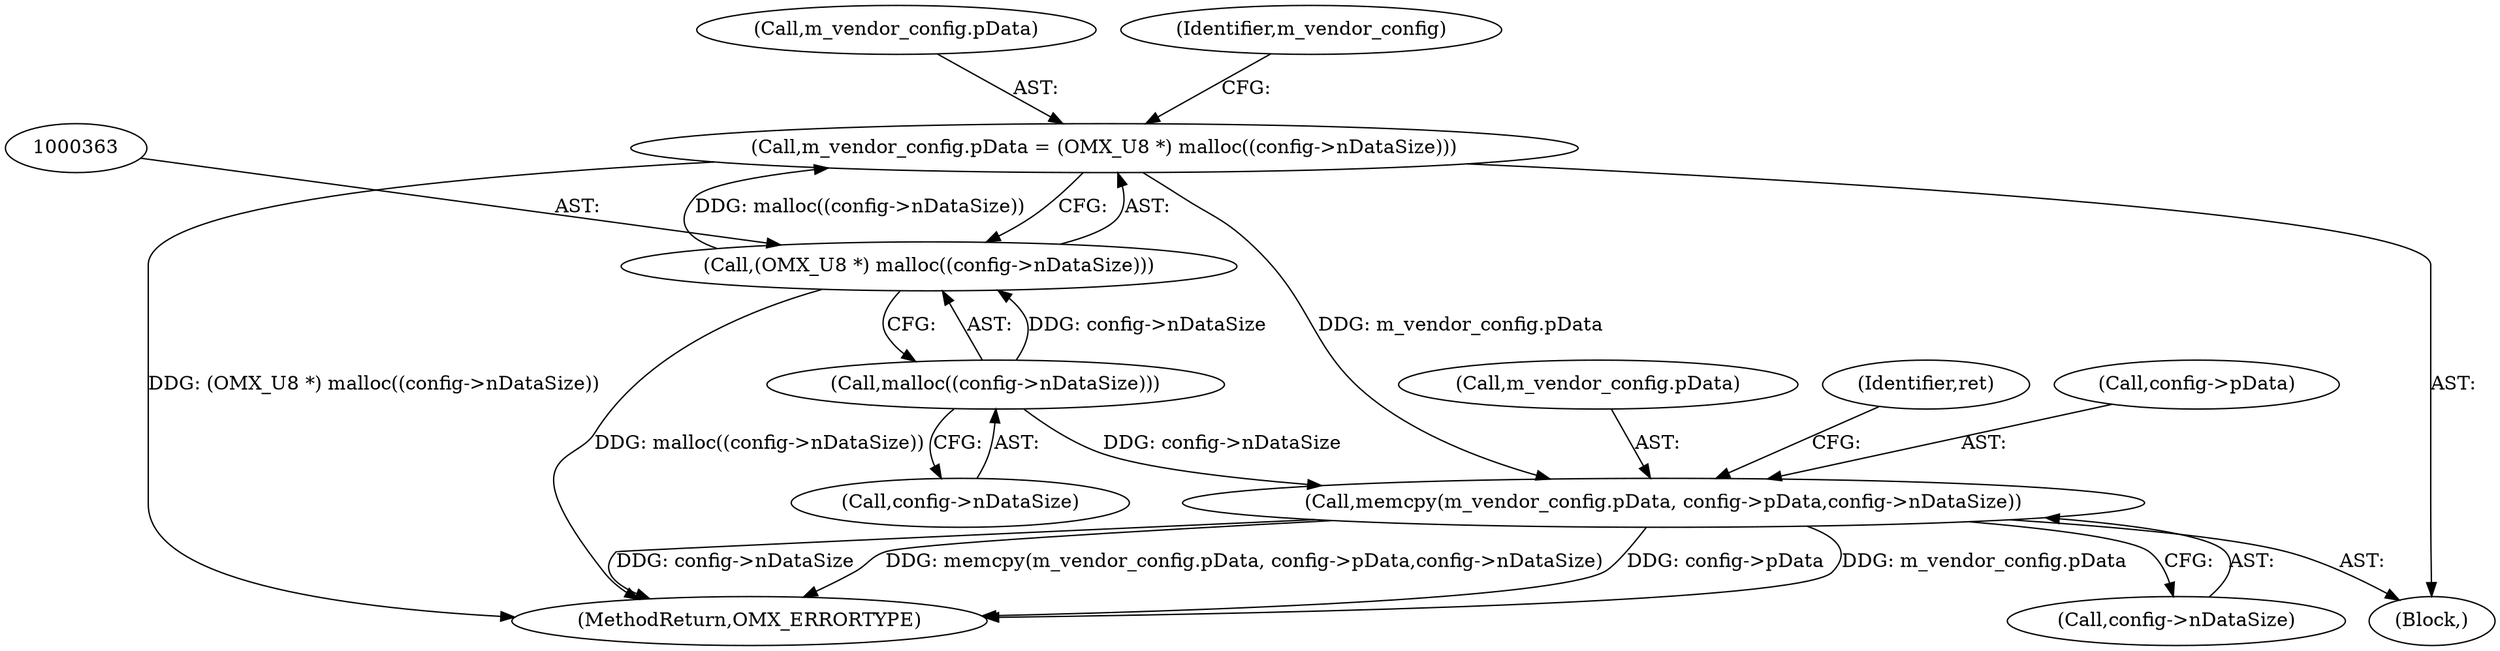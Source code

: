 digraph "0_Android_f22c2a0f0f9e030c240468d9d18b9297f001bcf0@API" {
"1000368" [label="(Call,memcpy(m_vendor_config.pData, config->pData,config->nDataSize))"];
"1000358" [label="(Call,m_vendor_config.pData = (OMX_U8 *) malloc((config->nDataSize)))"];
"1000362" [label="(Call,(OMX_U8 *) malloc((config->nDataSize)))"];
"1000364" [label="(Call,malloc((config->nDataSize)))"];
"1000368" [label="(Call,memcpy(m_vendor_config.pData, config->pData,config->nDataSize))"];
"1000359" [label="(Call,m_vendor_config.pData)"];
"1000370" [label="(Identifier,m_vendor_config)"];
"1000372" [label="(Call,config->pData)"];
"1000365" [label="(Call,config->nDataSize)"];
"1001056" [label="(MethodReturn,OMX_ERRORTYPE)"];
"1000369" [label="(Call,m_vendor_config.pData)"];
"1000362" [label="(Call,(OMX_U8 *) malloc((config->nDataSize)))"];
"1000343" [label="(Block,)"];
"1000375" [label="(Call,config->nDataSize)"];
"1000559" [label="(Identifier,ret)"];
"1000364" [label="(Call,malloc((config->nDataSize)))"];
"1000358" [label="(Call,m_vendor_config.pData = (OMX_U8 *) malloc((config->nDataSize)))"];
"1000368" -> "1000343"  [label="AST: "];
"1000368" -> "1000375"  [label="CFG: "];
"1000369" -> "1000368"  [label="AST: "];
"1000372" -> "1000368"  [label="AST: "];
"1000375" -> "1000368"  [label="AST: "];
"1000559" -> "1000368"  [label="CFG: "];
"1000368" -> "1001056"  [label="DDG: m_vendor_config.pData"];
"1000368" -> "1001056"  [label="DDG: config->nDataSize"];
"1000368" -> "1001056"  [label="DDG: memcpy(m_vendor_config.pData, config->pData,config->nDataSize)"];
"1000368" -> "1001056"  [label="DDG: config->pData"];
"1000358" -> "1000368"  [label="DDG: m_vendor_config.pData"];
"1000364" -> "1000368"  [label="DDG: config->nDataSize"];
"1000358" -> "1000343"  [label="AST: "];
"1000358" -> "1000362"  [label="CFG: "];
"1000359" -> "1000358"  [label="AST: "];
"1000362" -> "1000358"  [label="AST: "];
"1000370" -> "1000358"  [label="CFG: "];
"1000358" -> "1001056"  [label="DDG: (OMX_U8 *) malloc((config->nDataSize))"];
"1000362" -> "1000358"  [label="DDG: malloc((config->nDataSize))"];
"1000362" -> "1000364"  [label="CFG: "];
"1000363" -> "1000362"  [label="AST: "];
"1000364" -> "1000362"  [label="AST: "];
"1000362" -> "1001056"  [label="DDG: malloc((config->nDataSize))"];
"1000364" -> "1000362"  [label="DDG: config->nDataSize"];
"1000364" -> "1000365"  [label="CFG: "];
"1000365" -> "1000364"  [label="AST: "];
}
